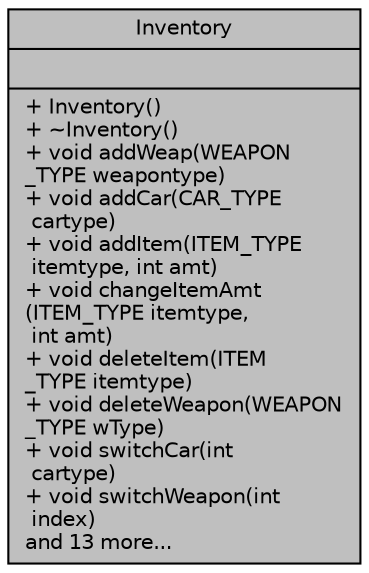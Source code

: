 digraph "Inventory"
{
 // LATEX_PDF_SIZE
  edge [fontname="Helvetica",fontsize="10",labelfontname="Helvetica",labelfontsize="10"];
  node [fontname="Helvetica",fontsize="10",shape=record];
  Node1 [label="{Inventory\n||+  Inventory()\l+  ~Inventory()\l+ void addWeap(WEAPON\l_TYPE weapontype)\l+ void addCar(CAR_TYPE\l cartype)\l+ void addItem(ITEM_TYPE\l itemtype, int amt)\l+ void changeItemAmt\l(ITEM_TYPE itemtype,\l int amt)\l+ void deleteItem(ITEM\l_TYPE itemtype)\l+ void deleteWeapon(WEAPON\l_TYPE wType)\l+ void switchCar(int\l cartype)\l+ void switchWeapon(int\l index)\land 13 more...\l}",height=0.2,width=0.4,color="black", fillcolor="grey75", style="filled", fontcolor="black",tooltip="Manager for all Inventories associated with Player."];
}
